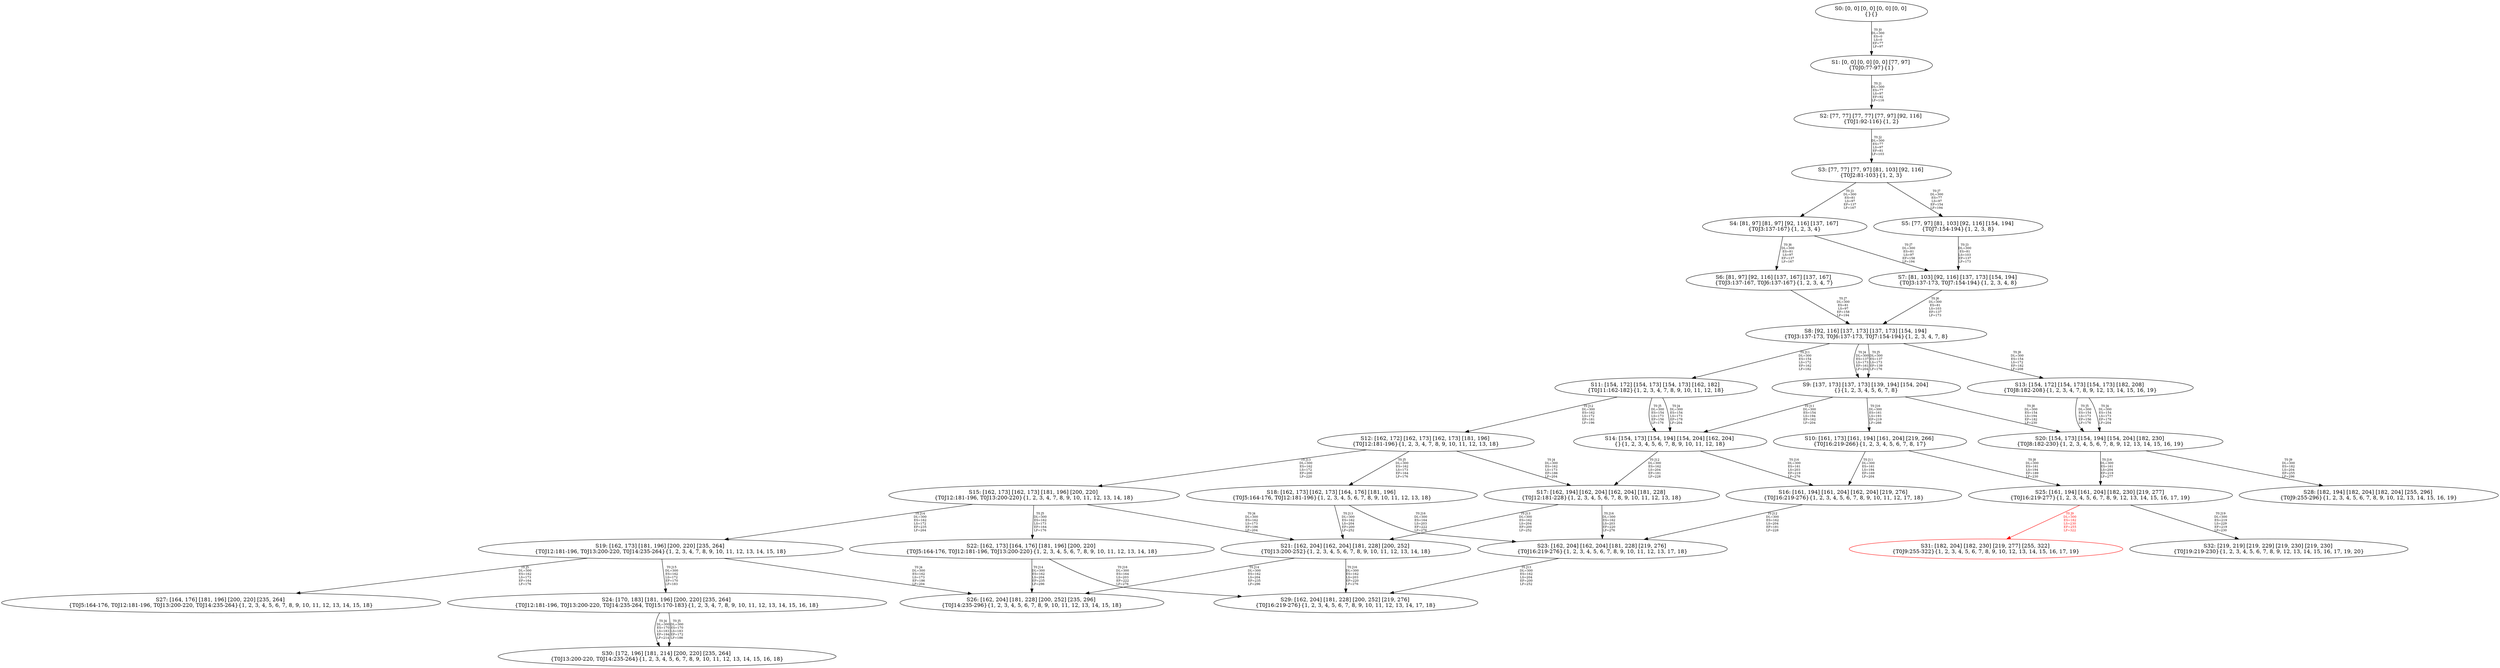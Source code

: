 digraph {
	S0[label="S0: [0, 0] [0, 0] [0, 0] [0, 0] \n{}{}"];
	S1[label="S1: [0, 0] [0, 0] [0, 0] [77, 97] \n{T0J0:77-97}{1}"];
	S2[label="S2: [77, 77] [77, 77] [77, 97] [92, 116] \n{T0J1:92-116}{1, 2}"];
	S3[label="S3: [77, 77] [77, 97] [81, 103] [92, 116] \n{T0J2:81-103}{1, 2, 3}"];
	S4[label="S4: [81, 97] [81, 97] [92, 116] [137, 167] \n{T0J3:137-167}{1, 2, 3, 4}"];
	S5[label="S5: [77, 97] [81, 103] [92, 116] [154, 194] \n{T0J7:154-194}{1, 2, 3, 8}"];
	S6[label="S6: [81, 97] [92, 116] [137, 167] [137, 167] \n{T0J3:137-167, T0J6:137-167}{1, 2, 3, 4, 7}"];
	S7[label="S7: [81, 103] [92, 116] [137, 173] [154, 194] \n{T0J3:137-173, T0J7:154-194}{1, 2, 3, 4, 8}"];
	S8[label="S8: [92, 116] [137, 173] [137, 173] [154, 194] \n{T0J3:137-173, T0J6:137-173, T0J7:154-194}{1, 2, 3, 4, 7, 8}"];
	S9[label="S9: [137, 173] [137, 173] [139, 194] [154, 204] \n{}{1, 2, 3, 4, 5, 6, 7, 8}"];
	S10[label="S10: [161, 173] [161, 194] [161, 204] [219, 266] \n{T0J16:219-266}{1, 2, 3, 4, 5, 6, 7, 8, 17}"];
	S11[label="S11: [154, 172] [154, 173] [154, 173] [162, 182] \n{T0J11:162-182}{1, 2, 3, 4, 7, 8, 9, 10, 11, 12, 18}"];
	S12[label="S12: [162, 172] [162, 173] [162, 173] [181, 196] \n{T0J12:181-196}{1, 2, 3, 4, 7, 8, 9, 10, 11, 12, 13, 18}"];
	S13[label="S13: [154, 172] [154, 173] [154, 173] [182, 208] \n{T0J8:182-208}{1, 2, 3, 4, 7, 8, 9, 12, 13, 14, 15, 16, 19}"];
	S14[label="S14: [154, 173] [154, 194] [154, 204] [162, 204] \n{}{1, 2, 3, 4, 5, 6, 7, 8, 9, 10, 11, 12, 18}"];
	S15[label="S15: [162, 173] [162, 173] [181, 196] [200, 220] \n{T0J12:181-196, T0J13:200-220}{1, 2, 3, 4, 7, 8, 9, 10, 11, 12, 13, 14, 18}"];
	S16[label="S16: [161, 194] [161, 204] [162, 204] [219, 276] \n{T0J16:219-276}{1, 2, 3, 4, 5, 6, 7, 8, 9, 10, 11, 12, 17, 18}"];
	S17[label="S17: [162, 194] [162, 204] [162, 204] [181, 228] \n{T0J12:181-228}{1, 2, 3, 4, 5, 6, 7, 8, 9, 10, 11, 12, 13, 18}"];
	S18[label="S18: [162, 173] [162, 173] [164, 176] [181, 196] \n{T0J5:164-176, T0J12:181-196}{1, 2, 3, 4, 5, 6, 7, 8, 9, 10, 11, 12, 13, 18}"];
	S19[label="S19: [162, 173] [181, 196] [200, 220] [235, 264] \n{T0J12:181-196, T0J13:200-220, T0J14:235-264}{1, 2, 3, 4, 7, 8, 9, 10, 11, 12, 13, 14, 15, 18}"];
	S20[label="S20: [154, 173] [154, 194] [154, 204] [182, 230] \n{T0J8:182-230}{1, 2, 3, 4, 5, 6, 7, 8, 9, 12, 13, 14, 15, 16, 19}"];
	S21[label="S21: [162, 204] [162, 204] [181, 228] [200, 252] \n{T0J13:200-252}{1, 2, 3, 4, 5, 6, 7, 8, 9, 10, 11, 12, 13, 14, 18}"];
	S22[label="S22: [162, 173] [164, 176] [181, 196] [200, 220] \n{T0J5:164-176, T0J12:181-196, T0J13:200-220}{1, 2, 3, 4, 5, 6, 7, 8, 9, 10, 11, 12, 13, 14, 18}"];
	S23[label="S23: [162, 204] [162, 204] [181, 228] [219, 276] \n{T0J16:219-276}{1, 2, 3, 4, 5, 6, 7, 8, 9, 10, 11, 12, 13, 17, 18}"];
	S24[label="S24: [170, 183] [181, 196] [200, 220] [235, 264] \n{T0J12:181-196, T0J13:200-220, T0J14:235-264, T0J15:170-183}{1, 2, 3, 4, 7, 8, 9, 10, 11, 12, 13, 14, 15, 16, 18}"];
	S25[label="S25: [161, 194] [161, 204] [182, 230] [219, 277] \n{T0J16:219-277}{1, 2, 3, 4, 5, 6, 7, 8, 9, 12, 13, 14, 15, 16, 17, 19}"];
	S26[label="S26: [162, 204] [181, 228] [200, 252] [235, 296] \n{T0J14:235-296}{1, 2, 3, 4, 5, 6, 7, 8, 9, 10, 11, 12, 13, 14, 15, 18}"];
	S27[label="S27: [164, 176] [181, 196] [200, 220] [235, 264] \n{T0J5:164-176, T0J12:181-196, T0J13:200-220, T0J14:235-264}{1, 2, 3, 4, 5, 6, 7, 8, 9, 10, 11, 12, 13, 14, 15, 18}"];
	S28[label="S28: [182, 194] [182, 204] [182, 204] [255, 296] \n{T0J9:255-296}{1, 2, 3, 4, 5, 6, 7, 8, 9, 10, 12, 13, 14, 15, 16, 19}"];
	S29[label="S29: [162, 204] [181, 228] [200, 252] [219, 276] \n{T0J16:219-276}{1, 2, 3, 4, 5, 6, 7, 8, 9, 10, 11, 12, 13, 14, 17, 18}"];
	S30[label="S30: [172, 196] [181, 214] [200, 220] [235, 264] \n{T0J13:200-220, T0J14:235-264}{1, 2, 3, 4, 5, 6, 7, 8, 9, 10, 11, 12, 13, 14, 15, 16, 18}"];
	S31[label="S31: [182, 204] [182, 230] [219, 277] [255, 322] \n{T0J9:255-322}{1, 2, 3, 4, 5, 6, 7, 8, 9, 10, 12, 13, 14, 15, 16, 17, 19}"];
	S32[label="S32: [219, 219] [219, 229] [219, 230] [219, 230] \n{T0J19:219-230}{1, 2, 3, 4, 5, 6, 7, 8, 9, 12, 13, 14, 15, 16, 17, 19, 20}"];
	S0 -> S1[label="T0 J0\nDL=300\nES=0\nLS=0\nEF=77\nLF=97",fontsize=8];
	S1 -> S2[label="T0 J1\nDL=300\nES=77\nLS=97\nEF=92\nLF=116",fontsize=8];
	S2 -> S3[label="T0 J2\nDL=300\nES=77\nLS=97\nEF=81\nLF=103",fontsize=8];
	S3 -> S4[label="T0 J3\nDL=300\nES=81\nLS=97\nEF=137\nLF=167",fontsize=8];
	S3 -> S5[label="T0 J7\nDL=300\nES=77\nLS=97\nEF=154\nLF=194",fontsize=8];
	S4 -> S6[label="T0 J6\nDL=300\nES=81\nLS=97\nEF=137\nLF=167",fontsize=8];
	S4 -> S7[label="T0 J7\nDL=300\nES=81\nLS=97\nEF=158\nLF=194",fontsize=8];
	S5 -> S7[label="T0 J3\nDL=300\nES=81\nLS=103\nEF=137\nLF=173",fontsize=8];
	S6 -> S8[label="T0 J7\nDL=300\nES=81\nLS=97\nEF=158\nLF=194",fontsize=8];
	S7 -> S8[label="T0 J6\nDL=300\nES=81\nLS=103\nEF=137\nLF=173",fontsize=8];
	S8 -> S9[label="T0 J4\nDL=300\nES=137\nLS=173\nEF=161\nLF=204",fontsize=8];
	S8 -> S9[label="T0 J5\nDL=300\nES=137\nLS=173\nEF=139\nLF=176",fontsize=8];
	S8 -> S13[label="T0 J8\nDL=300\nES=154\nLS=172\nEF=182\nLF=208",fontsize=8];
	S8 -> S11[label="T0 J11\nDL=300\nES=154\nLS=172\nEF=162\nLF=182",fontsize=8];
	S9 -> S20[label="T0 J8\nDL=300\nES=154\nLS=194\nEF=182\nLF=230",fontsize=8];
	S9 -> S14[label="T0 J11\nDL=300\nES=154\nLS=194\nEF=162\nLF=204",fontsize=8];
	S9 -> S10[label="T0 J16\nDL=300\nES=161\nLS=193\nEF=219\nLF=266",fontsize=8];
	S10 -> S25[label="T0 J8\nDL=300\nES=161\nLS=194\nEF=189\nLF=230",fontsize=8];
	S10 -> S16[label="T0 J11\nDL=300\nES=161\nLS=194\nEF=169\nLF=204",fontsize=8];
	S11 -> S14[label="T0 J4\nDL=300\nES=154\nLS=173\nEF=178\nLF=204",fontsize=8];
	S11 -> S14[label="T0 J5\nDL=300\nES=154\nLS=173\nEF=156\nLF=176",fontsize=8];
	S11 -> S12[label="T0 J12\nDL=300\nES=162\nLS=172\nEF=181\nLF=196",fontsize=8];
	S12 -> S17[label="T0 J4\nDL=300\nES=162\nLS=173\nEF=186\nLF=204",fontsize=8];
	S12 -> S18[label="T0 J5\nDL=300\nES=162\nLS=173\nEF=164\nLF=176",fontsize=8];
	S12 -> S15[label="T0 J13\nDL=300\nES=162\nLS=172\nEF=200\nLF=220",fontsize=8];
	S13 -> S20[label="T0 J4\nDL=300\nES=154\nLS=173\nEF=178\nLF=204",fontsize=8];
	S13 -> S20[label="T0 J5\nDL=300\nES=154\nLS=173\nEF=156\nLF=176",fontsize=8];
	S14 -> S17[label="T0 J12\nDL=300\nES=162\nLS=204\nEF=181\nLF=228",fontsize=8];
	S14 -> S16[label="T0 J16\nDL=300\nES=161\nLS=203\nEF=219\nLF=276",fontsize=8];
	S15 -> S21[label="T0 J4\nDL=300\nES=162\nLS=173\nEF=186\nLF=204",fontsize=8];
	S15 -> S22[label="T0 J5\nDL=300\nES=162\nLS=173\nEF=164\nLF=176",fontsize=8];
	S15 -> S19[label="T0 J14\nDL=300\nES=162\nLS=172\nEF=235\nLF=264",fontsize=8];
	S16 -> S23[label="T0 J12\nDL=300\nES=162\nLS=204\nEF=181\nLF=228",fontsize=8];
	S17 -> S21[label="T0 J13\nDL=300\nES=162\nLS=204\nEF=200\nLF=252",fontsize=8];
	S17 -> S23[label="T0 J16\nDL=300\nES=162\nLS=203\nEF=220\nLF=276",fontsize=8];
	S18 -> S21[label="T0 J13\nDL=300\nES=162\nLS=204\nEF=200\nLF=252",fontsize=8];
	S18 -> S23[label="T0 J16\nDL=300\nES=164\nLS=203\nEF=222\nLF=276",fontsize=8];
	S19 -> S26[label="T0 J4\nDL=300\nES=162\nLS=173\nEF=186\nLF=204",fontsize=8];
	S19 -> S27[label="T0 J5\nDL=300\nES=162\nLS=173\nEF=164\nLF=176",fontsize=8];
	S19 -> S24[label="T0 J15\nDL=300\nES=162\nLS=172\nEF=170\nLF=183",fontsize=8];
	S20 -> S28[label="T0 J9\nDL=300\nES=182\nLS=204\nEF=255\nLF=296",fontsize=8];
	S20 -> S25[label="T0 J16\nDL=300\nES=161\nLS=204\nEF=219\nLF=277",fontsize=8];
	S21 -> S26[label="T0 J14\nDL=300\nES=162\nLS=204\nEF=235\nLF=296",fontsize=8];
	S21 -> S29[label="T0 J16\nDL=300\nES=162\nLS=203\nEF=220\nLF=276",fontsize=8];
	S22 -> S26[label="T0 J14\nDL=300\nES=162\nLS=204\nEF=235\nLF=296",fontsize=8];
	S22 -> S29[label="T0 J16\nDL=300\nES=164\nLS=203\nEF=222\nLF=276",fontsize=8];
	S23 -> S29[label="T0 J13\nDL=300\nES=162\nLS=204\nEF=200\nLF=252",fontsize=8];
	S24 -> S30[label="T0 J4\nDL=300\nES=170\nLS=183\nEF=194\nLF=214",fontsize=8];
	S24 -> S30[label="T0 J5\nDL=300\nES=170\nLS=183\nEF=172\nLF=186",fontsize=8];
	S25 -> S31[label="T0 J9\nDL=300\nES=182\nLS=230\nEF=255\nLF=322",color=Red,fontcolor=Red,fontsize=8];
S31[color=Red];
	S25 -> S32[label="T0 J19\nDL=300\nES=219\nLS=229\nEF=219\nLF=230",fontsize=8];
}
